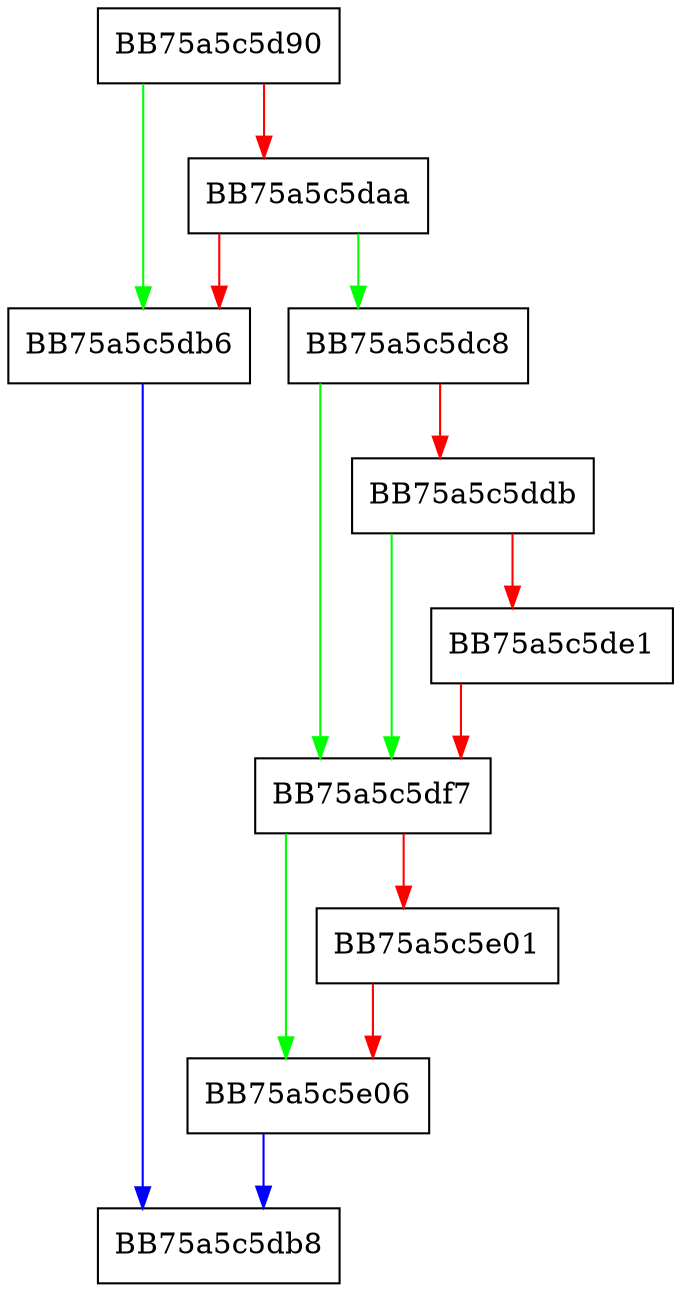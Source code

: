 digraph IsMine {
  node [shape="box"];
  graph [splines=ortho];
  BB75a5c5d90 -> BB75a5c5db6 [color="green"];
  BB75a5c5d90 -> BB75a5c5daa [color="red"];
  BB75a5c5daa -> BB75a5c5dc8 [color="green"];
  BB75a5c5daa -> BB75a5c5db6 [color="red"];
  BB75a5c5db6 -> BB75a5c5db8 [color="blue"];
  BB75a5c5dc8 -> BB75a5c5df7 [color="green"];
  BB75a5c5dc8 -> BB75a5c5ddb [color="red"];
  BB75a5c5ddb -> BB75a5c5df7 [color="green"];
  BB75a5c5ddb -> BB75a5c5de1 [color="red"];
  BB75a5c5de1 -> BB75a5c5df7 [color="red"];
  BB75a5c5df7 -> BB75a5c5e06 [color="green"];
  BB75a5c5df7 -> BB75a5c5e01 [color="red"];
  BB75a5c5e01 -> BB75a5c5e06 [color="red"];
  BB75a5c5e06 -> BB75a5c5db8 [color="blue"];
}